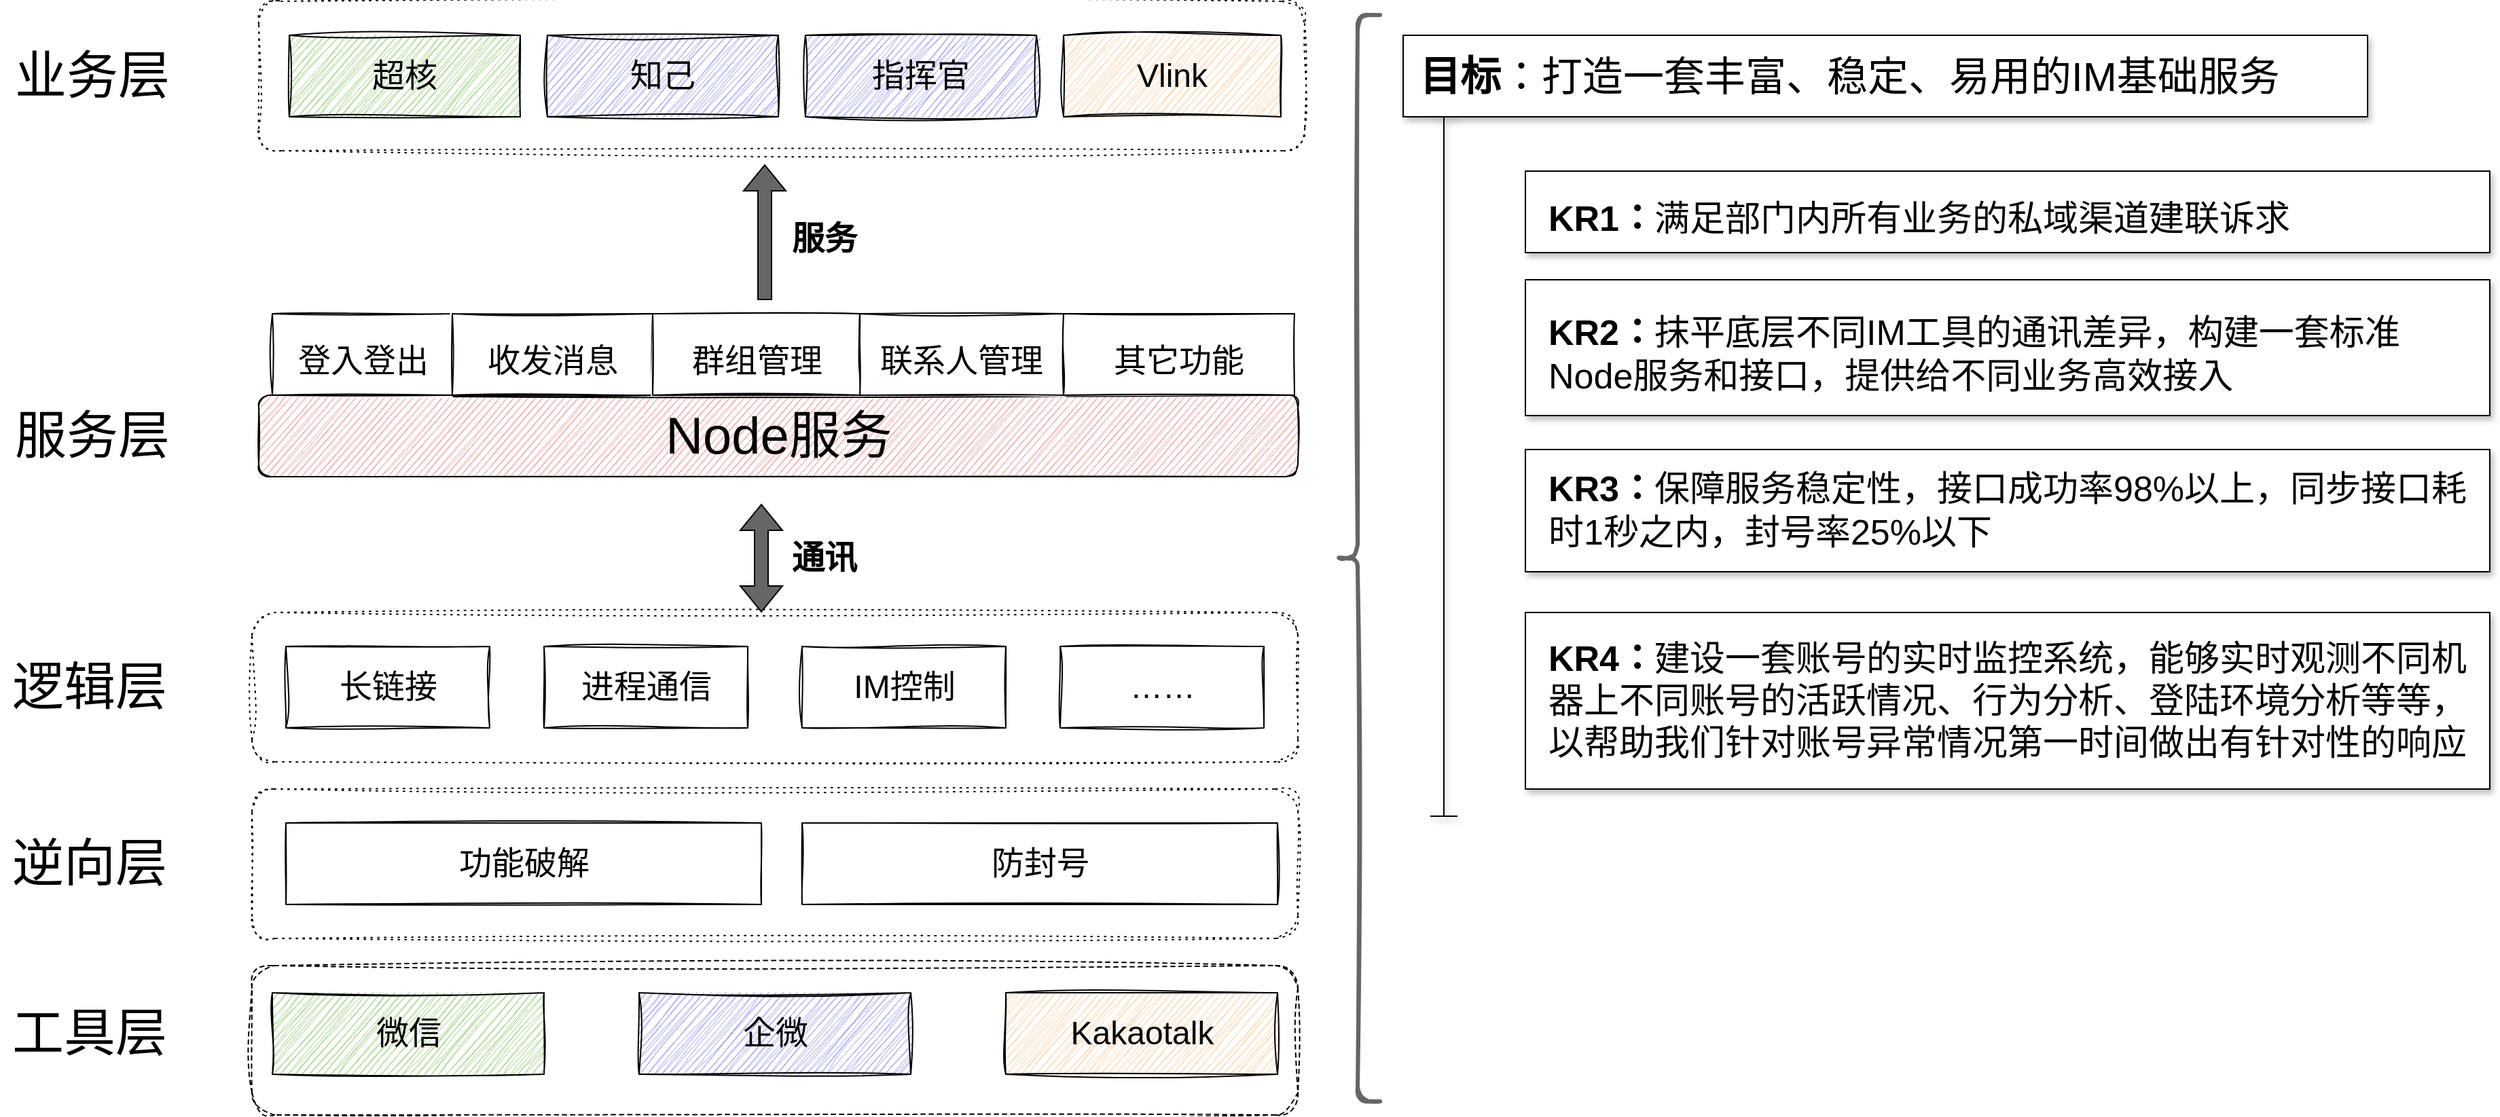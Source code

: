 <mxfile version="20.7.2" type="github">
  <diagram id="sM8lzJNaa8BjBJN-WWW1" name="第 1 页">
    <mxGraphModel dx="2069" dy="1964" grid="1" gridSize="10" guides="1" tooltips="1" connect="1" arrows="1" fold="1" page="1" pageScale="1" pageWidth="827" pageHeight="1169" math="0" shadow="0">
      <root>
        <mxCell id="0" />
        <mxCell id="1" parent="0" />
        <mxCell id="9MdT7GAMhbWQTBxMyOs3-8" value="" style="rounded=1;whiteSpace=wrap;html=1;fontSize=24;dashed=1;sketch=1;curveFitting=1;jiggle=2;dashPattern=1 4;" vertex="1" parent="1">
          <mxGeometry x="22.5" y="220" width="770" height="110" as="geometry" />
        </mxCell>
        <mxCell id="9MdT7GAMhbWQTBxMyOs3-4" value="" style="rounded=1;whiteSpace=wrap;html=1;fontSize=24;dashed=1;sketch=1;curveFitting=1;jiggle=2;" vertex="1" parent="1">
          <mxGeometry x="22.5" y="350" width="770" height="110" as="geometry" />
        </mxCell>
        <mxCell id="9MdT7GAMhbWQTBxMyOs3-1" value="&lt;font style=&quot;font-size: 24px;&quot;&gt;微信&lt;/font&gt;" style="rounded=0;whiteSpace=wrap;html=1;fillColor=#97D077;sketch=1;curveFitting=1;jiggle=2;" vertex="1" parent="1">
          <mxGeometry x="37.5" y="370" width="200" height="60" as="geometry" />
        </mxCell>
        <mxCell id="9MdT7GAMhbWQTBxMyOs3-2" value="&lt;font style=&quot;font-size: 24px;&quot;&gt;企微&lt;/font&gt;" style="rounded=0;whiteSpace=wrap;html=1;fillColor=#9999FF;sketch=1;curveFitting=1;jiggle=2;" vertex="1" parent="1">
          <mxGeometry x="307.5" y="370" width="200" height="60" as="geometry" />
        </mxCell>
        <mxCell id="9MdT7GAMhbWQTBxMyOs3-3" value="&lt;font style=&quot;font-size: 24px;&quot;&gt;Kakaotalk&lt;/font&gt;" style="rounded=0;whiteSpace=wrap;html=1;fillColor=#FFCE9F;sketch=1;curveFitting=1;jiggle=2;" vertex="1" parent="1">
          <mxGeometry x="577.5" y="370" width="200" height="60" as="geometry" />
        </mxCell>
        <mxCell id="9MdT7GAMhbWQTBxMyOs3-5" value="功能破解" style="rounded=0;whiteSpace=wrap;html=1;sketch=1;fontSize=24;" vertex="1" parent="1">
          <mxGeometry x="47.5" y="245" width="350" height="60" as="geometry" />
        </mxCell>
        <mxCell id="9MdT7GAMhbWQTBxMyOs3-6" value="防封号" style="rounded=0;whiteSpace=wrap;html=1;sketch=1;fontSize=24;" vertex="1" parent="1">
          <mxGeometry x="427.5" y="245" width="350" height="60" as="geometry" />
        </mxCell>
        <mxCell id="9MdT7GAMhbWQTBxMyOs3-11" value="" style="rounded=1;whiteSpace=wrap;html=1;fontSize=24;dashed=1;sketch=1;curveFitting=1;jiggle=2;dashPattern=1 4;" vertex="1" parent="1">
          <mxGeometry x="22.5" y="90" width="770" height="110" as="geometry" />
        </mxCell>
        <mxCell id="9MdT7GAMhbWQTBxMyOs3-12" value="&lt;font style=&quot;font-size: 24px;&quot;&gt;长链接&lt;/font&gt;" style="rounded=0;whiteSpace=wrap;html=1;sketch=1;curveFitting=1;jiggle=2;" vertex="1" parent="1">
          <mxGeometry x="47.5" y="115" width="150" height="60" as="geometry" />
        </mxCell>
        <mxCell id="9MdT7GAMhbWQTBxMyOs3-13" value="&lt;font style=&quot;font-size: 24px;&quot;&gt;进程通信&lt;/font&gt;" style="rounded=0;whiteSpace=wrap;html=1;sketch=1;curveFitting=1;jiggle=2;" vertex="1" parent="1">
          <mxGeometry x="237.5" y="115" width="150" height="60" as="geometry" />
        </mxCell>
        <mxCell id="9MdT7GAMhbWQTBxMyOs3-14" value="&lt;font style=&quot;font-size: 24px;&quot;&gt;IM控制&lt;/font&gt;" style="rounded=0;whiteSpace=wrap;html=1;sketch=1;curveFitting=1;jiggle=2;" vertex="1" parent="1">
          <mxGeometry x="427.5" y="115" width="150" height="60" as="geometry" />
        </mxCell>
        <mxCell id="9MdT7GAMhbWQTBxMyOs3-16" value="&lt;font style=&quot;font-size: 24px;&quot;&gt;……&lt;/font&gt;" style="rounded=0;whiteSpace=wrap;html=1;sketch=1;curveFitting=1;jiggle=2;" vertex="1" parent="1">
          <mxGeometry x="617.5" y="115" width="150" height="60" as="geometry" />
        </mxCell>
        <mxCell id="9MdT7GAMhbWQTBxMyOs3-17" value="工具层" style="text;html=1;strokeColor=none;fillColor=none;align=center;verticalAlign=middle;whiteSpace=wrap;rounded=0;dashed=1;dashPattern=1 4;sketch=1;fontSize=38;" vertex="1" parent="1">
          <mxGeometry x="-162.5" y="385" width="130" height="30" as="geometry" />
        </mxCell>
        <mxCell id="9MdT7GAMhbWQTBxMyOs3-18" value="逆向层" style="text;html=1;strokeColor=none;fillColor=none;align=center;verticalAlign=middle;whiteSpace=wrap;rounded=0;dashed=1;dashPattern=1 4;sketch=1;fontSize=38;" vertex="1" parent="1">
          <mxGeometry x="-162.5" y="260" width="130" height="30" as="geometry" />
        </mxCell>
        <mxCell id="9MdT7GAMhbWQTBxMyOs3-19" value="逻辑层" style="text;html=1;strokeColor=none;fillColor=none;align=center;verticalAlign=middle;whiteSpace=wrap;rounded=0;dashed=1;dashPattern=1 4;sketch=1;fontSize=38;" vertex="1" parent="1">
          <mxGeometry x="-162.5" y="130" width="130" height="30" as="geometry" />
        </mxCell>
        <mxCell id="9MdT7GAMhbWQTBxMyOs3-22" value="Node服务" style="rounded=1;whiteSpace=wrap;html=1;sketch=1;fontSize=38;gradientColor=none;fillColor=#F19C99;" vertex="1" parent="1">
          <mxGeometry x="27.5" y="-70" width="765" height="60" as="geometry" />
        </mxCell>
        <mxCell id="9MdT7GAMhbWQTBxMyOs3-23" value="&lt;font style=&quot;font-size: 24px;&quot;&gt;登入登出&lt;/font&gt;" style="rounded=0;whiteSpace=wrap;html=1;sketch=1;fontSize=38;" vertex="1" parent="1">
          <mxGeometry x="37.5" y="-130" width="132.5" height="60" as="geometry" />
        </mxCell>
        <mxCell id="9MdT7GAMhbWQTBxMyOs3-24" value="&lt;font style=&quot;font-size: 24px;&quot;&gt;收发消息&lt;/font&gt;" style="rounded=0;whiteSpace=wrap;html=1;sketch=1;fontSize=38;" vertex="1" parent="1">
          <mxGeometry x="170" y="-130" width="147.5" height="60" as="geometry" />
        </mxCell>
        <mxCell id="9MdT7GAMhbWQTBxMyOs3-25" value="&lt;font style=&quot;font-size: 24px;&quot;&gt;群组管理&lt;/font&gt;" style="rounded=0;whiteSpace=wrap;html=1;sketch=1;fontSize=38;" vertex="1" parent="1">
          <mxGeometry x="317.5" y="-130" width="152.5" height="60" as="geometry" />
        </mxCell>
        <mxCell id="9MdT7GAMhbWQTBxMyOs3-26" value="&lt;font style=&quot;font-size: 24px;&quot;&gt;联系人管理&lt;/font&gt;" style="rounded=0;whiteSpace=wrap;html=1;sketch=1;fontSize=38;" vertex="1" parent="1">
          <mxGeometry x="470" y="-130" width="150" height="60" as="geometry" />
        </mxCell>
        <mxCell id="9MdT7GAMhbWQTBxMyOs3-27" value="&lt;font style=&quot;font-size: 24px;&quot;&gt;其它功能&lt;/font&gt;" style="rounded=0;whiteSpace=wrap;html=1;sketch=1;fontSize=38;" vertex="1" parent="1">
          <mxGeometry x="620" y="-130" width="170" height="60" as="geometry" />
        </mxCell>
        <mxCell id="9MdT7GAMhbWQTBxMyOs3-29" value="" style="shape=flexArrow;endArrow=classic;startArrow=classic;html=1;rounded=0;fontSize=24;fillColor=#666666;" edge="1" parent="1">
          <mxGeometry width="100" height="100" relative="1" as="geometry">
            <mxPoint x="397.5" y="90" as="sourcePoint" />
            <mxPoint x="397.5" y="10" as="targetPoint" />
          </mxGeometry>
        </mxCell>
        <mxCell id="9MdT7GAMhbWQTBxMyOs3-30" value="通讯" style="text;html=1;strokeColor=none;fillColor=none;align=center;verticalAlign=middle;whiteSpace=wrap;rounded=0;sketch=1;fontSize=24;fontStyle=1" vertex="1" parent="1">
          <mxGeometry x="414" y="35" width="60" height="30" as="geometry" />
        </mxCell>
        <mxCell id="9MdT7GAMhbWQTBxMyOs3-32" value="服务层" style="text;html=1;strokeColor=none;fillColor=none;align=center;verticalAlign=middle;whiteSpace=wrap;rounded=0;dashed=1;dashPattern=1 4;sketch=1;fontSize=38;" vertex="1" parent="1">
          <mxGeometry x="-160" y="-55" width="130" height="30" as="geometry" />
        </mxCell>
        <mxCell id="9MdT7GAMhbWQTBxMyOs3-34" value="" style="rounded=1;whiteSpace=wrap;html=1;fontSize=24;dashed=1;sketch=1;curveFitting=1;jiggle=2;dashPattern=1 4;" vertex="1" parent="1">
          <mxGeometry x="27.5" y="-360" width="770" height="110" as="geometry" />
        </mxCell>
        <mxCell id="9MdT7GAMhbWQTBxMyOs3-38" value="&lt;font style=&quot;font-size: 24px;&quot;&gt;超核&lt;/font&gt;" style="rounded=0;whiteSpace=wrap;html=1;fillColor=#97D077;sketch=1;curveFitting=1;jiggle=2;" vertex="1" parent="1">
          <mxGeometry x="50" y="-335" width="170" height="60" as="geometry" />
        </mxCell>
        <mxCell id="9MdT7GAMhbWQTBxMyOs3-40" value="&lt;font style=&quot;font-size: 24px;&quot;&gt;知己&lt;/font&gt;" style="rounded=0;whiteSpace=wrap;html=1;fillColor=#9999FF;sketch=1;curveFitting=1;jiggle=2;" vertex="1" parent="1">
          <mxGeometry x="240" y="-335" width="170" height="60" as="geometry" />
        </mxCell>
        <mxCell id="9MdT7GAMhbWQTBxMyOs3-42" value="&lt;font style=&quot;font-size: 24px;&quot;&gt;指挥官&lt;/font&gt;" style="rounded=0;whiteSpace=wrap;html=1;fillColor=#9999FF;sketch=1;curveFitting=1;jiggle=2;" vertex="1" parent="1">
          <mxGeometry x="430" y="-335" width="170" height="60" as="geometry" />
        </mxCell>
        <mxCell id="9MdT7GAMhbWQTBxMyOs3-43" value="&lt;font style=&quot;font-size: 24px;&quot;&gt;Vlink&lt;/font&gt;" style="rounded=0;whiteSpace=wrap;html=1;fillColor=#FFCE9F;sketch=1;curveFitting=1;jiggle=2;" vertex="1" parent="1">
          <mxGeometry x="620" y="-335" width="160" height="60" as="geometry" />
        </mxCell>
        <mxCell id="9MdT7GAMhbWQTBxMyOs3-44" value="业务层" style="text;html=1;strokeColor=none;fillColor=none;align=center;verticalAlign=middle;whiteSpace=wrap;rounded=0;dashed=1;dashPattern=1 4;sketch=1;fontSize=38;" vertex="1" parent="1">
          <mxGeometry x="-160" y="-320" width="130" height="30" as="geometry" />
        </mxCell>
        <mxCell id="9MdT7GAMhbWQTBxMyOs3-46" value="" style="shape=flexArrow;endArrow=classic;html=1;rounded=0;fontSize=24;fillColor=#666666;" edge="1" parent="1">
          <mxGeometry width="50" height="50" relative="1" as="geometry">
            <mxPoint x="400" y="-140" as="sourcePoint" />
            <mxPoint x="400" y="-240" as="targetPoint" />
          </mxGeometry>
        </mxCell>
        <mxCell id="9MdT7GAMhbWQTBxMyOs3-47" value="服务" style="text;html=1;strokeColor=none;fillColor=none;align=center;verticalAlign=middle;whiteSpace=wrap;rounded=0;sketch=1;fontSize=24;fontStyle=1" vertex="1" parent="1">
          <mxGeometry x="414" y="-200" width="60" height="30" as="geometry" />
        </mxCell>
        <mxCell id="9MdT7GAMhbWQTBxMyOs3-49" value="" style="shape=curlyBracket;whiteSpace=wrap;html=1;rounded=1;labelPosition=left;verticalLabelPosition=middle;align=right;verticalAlign=middle;sketch=1;fontSize=24;fillColor=#F19C99;gradientColor=none;strokeWidth=3;strokeColor=#666666;" vertex="1" parent="1">
          <mxGeometry x="820" y="-350" width="33" height="800" as="geometry" />
        </mxCell>
        <mxCell id="9MdT7GAMhbWQTBxMyOs3-51" value="" style="rounded=0;whiteSpace=wrap;html=1;fontSize=28;glass=0;shadow=1;" vertex="1" parent="1">
          <mxGeometry x="870" y="-335" width="710" height="60" as="geometry" />
        </mxCell>
        <mxCell id="9MdT7GAMhbWQTBxMyOs3-52" value="&lt;font style=&quot;font-size: 30px;&quot;&gt;&lt;b&gt;目标&lt;/b&gt;：打造一套丰富、稳定、易用的IM基础服务&lt;/font&gt;" style="text;html=1;strokeColor=none;fillColor=none;align=left;verticalAlign=middle;whiteSpace=wrap;rounded=0;shadow=1;glass=0;sketch=0;fontSize=24;" vertex="1" parent="1">
          <mxGeometry x="880" y="-320" width="680" height="30" as="geometry" />
        </mxCell>
        <mxCell id="9MdT7GAMhbWQTBxMyOs3-53" value="" style="rounded=0;whiteSpace=wrap;html=1;fontSize=28;glass=0;shadow=1;" vertex="1" parent="1">
          <mxGeometry x="960" y="-235" width="710" height="60" as="geometry" />
        </mxCell>
        <mxCell id="9MdT7GAMhbWQTBxMyOs3-54" value="&lt;font style=&quot;font-size: 26px;&quot;&gt;&lt;b&gt;KR1：&lt;/b&gt;满足部门内所有业务的私域渠道建联诉求&lt;/font&gt;" style="text;html=1;strokeColor=none;fillColor=none;align=left;verticalAlign=middle;whiteSpace=wrap;rounded=0;shadow=1;glass=0;sketch=0;fontSize=24;" vertex="1" parent="1">
          <mxGeometry x="975" y="-215" width="680" height="30" as="geometry" />
        </mxCell>
        <mxCell id="9MdT7GAMhbWQTBxMyOs3-56" value="" style="rounded=0;whiteSpace=wrap;html=1;fontSize=28;glass=0;shadow=1;" vertex="1" parent="1">
          <mxGeometry x="960" y="-155" width="710" height="100" as="geometry" />
        </mxCell>
        <mxCell id="9MdT7GAMhbWQTBxMyOs3-57" value="&lt;font style=&quot;font-size: 26px;&quot;&gt;&lt;b&gt;KR2：&lt;/b&gt;抹平底层不同IM工具的通讯差异，构建一套标准Node服务和接口，提供给不同业务高效接入&lt;/font&gt;" style="text;html=1;strokeColor=none;fillColor=none;align=left;verticalAlign=middle;whiteSpace=wrap;rounded=0;shadow=1;glass=0;sketch=0;fontSize=24;" vertex="1" parent="1">
          <mxGeometry x="975" y="-135" width="680" height="70" as="geometry" />
        </mxCell>
        <mxCell id="9MdT7GAMhbWQTBxMyOs3-58" value="" style="rounded=0;whiteSpace=wrap;html=1;fontSize=28;glass=0;shadow=1;" vertex="1" parent="1">
          <mxGeometry x="960" y="-30" width="710" height="90" as="geometry" />
        </mxCell>
        <mxCell id="9MdT7GAMhbWQTBxMyOs3-59" value="&lt;font style=&quot;font-size: 26px;&quot;&gt;&lt;b&gt;KR3：&lt;/b&gt;保障服务稳定性，接口成功率98%以上，同步接口耗时1秒之内，封号率25%以下&lt;/font&gt;" style="text;html=1;strokeColor=none;fillColor=none;align=left;verticalAlign=middle;whiteSpace=wrap;rounded=0;shadow=1;glass=0;sketch=0;fontSize=24;" vertex="1" parent="1">
          <mxGeometry x="975" y="-10" width="680" height="50" as="geometry" />
        </mxCell>
        <mxCell id="9MdT7GAMhbWQTBxMyOs3-60" value="" style="shape=crossbar;whiteSpace=wrap;html=1;rounded=1;direction=south;shadow=1;glass=0;sketch=0;fontSize=26;fillColor=#F19C99;gradientColor=none;" vertex="1" parent="1">
          <mxGeometry x="890" y="-275" width="20" height="515" as="geometry" />
        </mxCell>
        <mxCell id="9MdT7GAMhbWQTBxMyOs3-61" value="" style="rounded=0;whiteSpace=wrap;html=1;fontSize=28;glass=0;shadow=1;" vertex="1" parent="1">
          <mxGeometry x="960" y="90" width="710" height="130" as="geometry" />
        </mxCell>
        <mxCell id="9MdT7GAMhbWQTBxMyOs3-62" value="&lt;font style=&quot;font-size: 26px;&quot;&gt;&lt;b&gt;KR4：&lt;/b&gt;建设一套账号的实时监控系统，能够实时观测不同机器上不同账号的活跃情况、行为分析、登陆环境分析等等，以帮助我们针对账号异常情况第一时间做出有针对性的响应&lt;/font&gt;" style="text;html=1;strokeColor=none;fillColor=none;align=left;verticalAlign=middle;whiteSpace=wrap;rounded=0;shadow=1;glass=0;sketch=0;fontSize=24;" vertex="1" parent="1">
          <mxGeometry x="975" y="110" width="680" height="90" as="geometry" />
        </mxCell>
      </root>
    </mxGraphModel>
  </diagram>
</mxfile>
